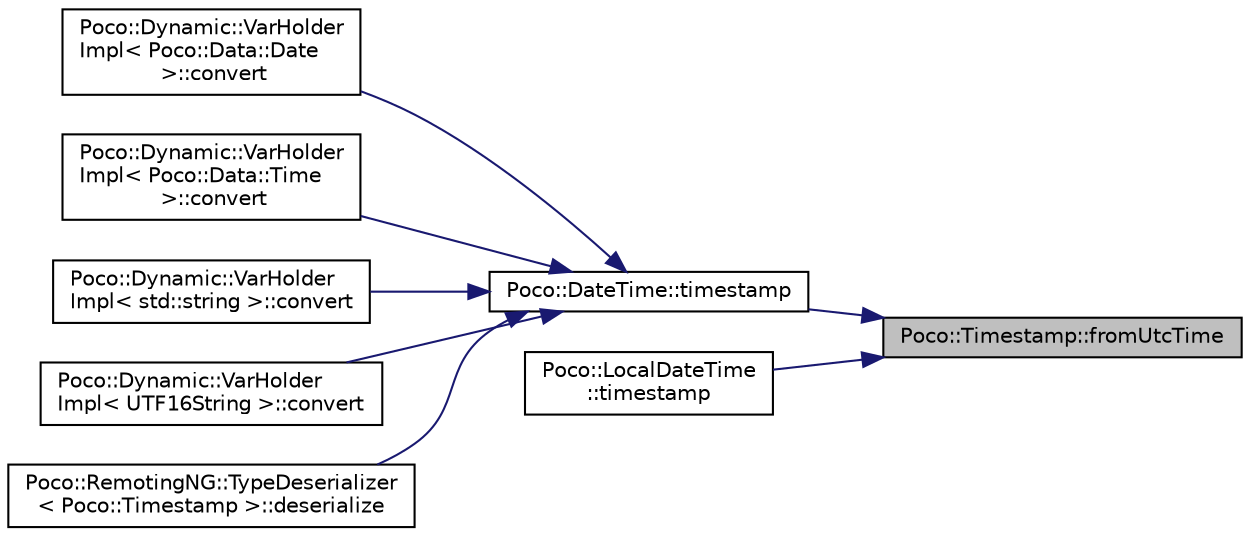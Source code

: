 digraph "Poco::Timestamp::fromUtcTime"
{
 // LATEX_PDF_SIZE
  edge [fontname="Helvetica",fontsize="10",labelfontname="Helvetica",labelfontsize="10"];
  node [fontname="Helvetica",fontsize="10",shape=record];
  rankdir="RL";
  Node1 [label="Poco::Timestamp::fromUtcTime",height=0.2,width=0.4,color="black", fillcolor="grey75", style="filled", fontcolor="black",tooltip="Creates a timestamp from a std::time_t."];
  Node1 -> Node2 [dir="back",color="midnightblue",fontsize="10",style="solid"];
  Node2 [label="Poco::DateTime::timestamp",height=0.2,width=0.4,color="black", fillcolor="white", style="filled",URL="$classPoco_1_1DateTime.html#ab9b29631beb7d1046e798624e1e86735",tooltip="Returns the julian day for the date and time."];
  Node2 -> Node3 [dir="back",color="midnightblue",fontsize="10",style="solid"];
  Node3 [label="Poco::Dynamic::VarHolder\lImpl\< Poco::Data::Date\l \>::convert",height=0.2,width=0.4,color="black", fillcolor="white", style="filled",URL="$classPoco_1_1Dynamic_1_1VarHolderImpl_3_01Poco_1_1Data_1_1Date_01_4.html#a41a2251200f46dcc4ca1eedc2efd2ae3",tooltip=" "];
  Node2 -> Node4 [dir="back",color="midnightblue",fontsize="10",style="solid"];
  Node4 [label="Poco::Dynamic::VarHolder\lImpl\< Poco::Data::Time\l \>::convert",height=0.2,width=0.4,color="black", fillcolor="white", style="filled",URL="$classPoco_1_1Dynamic_1_1VarHolderImpl_3_01Poco_1_1Data_1_1Time_01_4.html#a1ed346fb20f66ba1653732f02486f8ed",tooltip=" "];
  Node2 -> Node5 [dir="back",color="midnightblue",fontsize="10",style="solid"];
  Node5 [label="Poco::Dynamic::VarHolder\lImpl\< std::string \>::convert",height=0.2,width=0.4,color="black", fillcolor="white", style="filled",URL="$classPoco_1_1Dynamic_1_1VarHolderImpl_3_01std_1_1string_01_4.html#a00845b7f4a97662d0d26b41e4d4d849b",tooltip=" "];
  Node2 -> Node6 [dir="back",color="midnightblue",fontsize="10",style="solid"];
  Node6 [label="Poco::Dynamic::VarHolder\lImpl\< UTF16String \>::convert",height=0.2,width=0.4,color="black", fillcolor="white", style="filled",URL="$classPoco_1_1Dynamic_1_1VarHolderImpl_3_01UTF16String_01_4.html#a5b4ad25b3e38445695c36e90b78a29c5",tooltip=" "];
  Node2 -> Node7 [dir="back",color="midnightblue",fontsize="10",style="solid"];
  Node7 [label="Poco::RemotingNG::TypeDeserializer\l\< Poco::Timestamp \>::deserialize",height=0.2,width=0.4,color="black", fillcolor="white", style="filled",URL="$classPoco_1_1RemotingNG_1_1TypeDeserializer_3_01Poco_1_1Timestamp_01_4.html#adac1e1be0ac65bd37fb9c4dbd24d9677",tooltip=" "];
  Node1 -> Node8 [dir="back",color="midnightblue",fontsize="10",style="solid"];
  Node8 [label="Poco::LocalDateTime\l::timestamp",height=0.2,width=0.4,color="black", fillcolor="white", style="filled",URL="$classPoco_1_1LocalDateTime.html#a45d0cc18700e1c9889b6fced1c745714",tooltip="Returns the UTC equivalent for the local date and time."];
}
